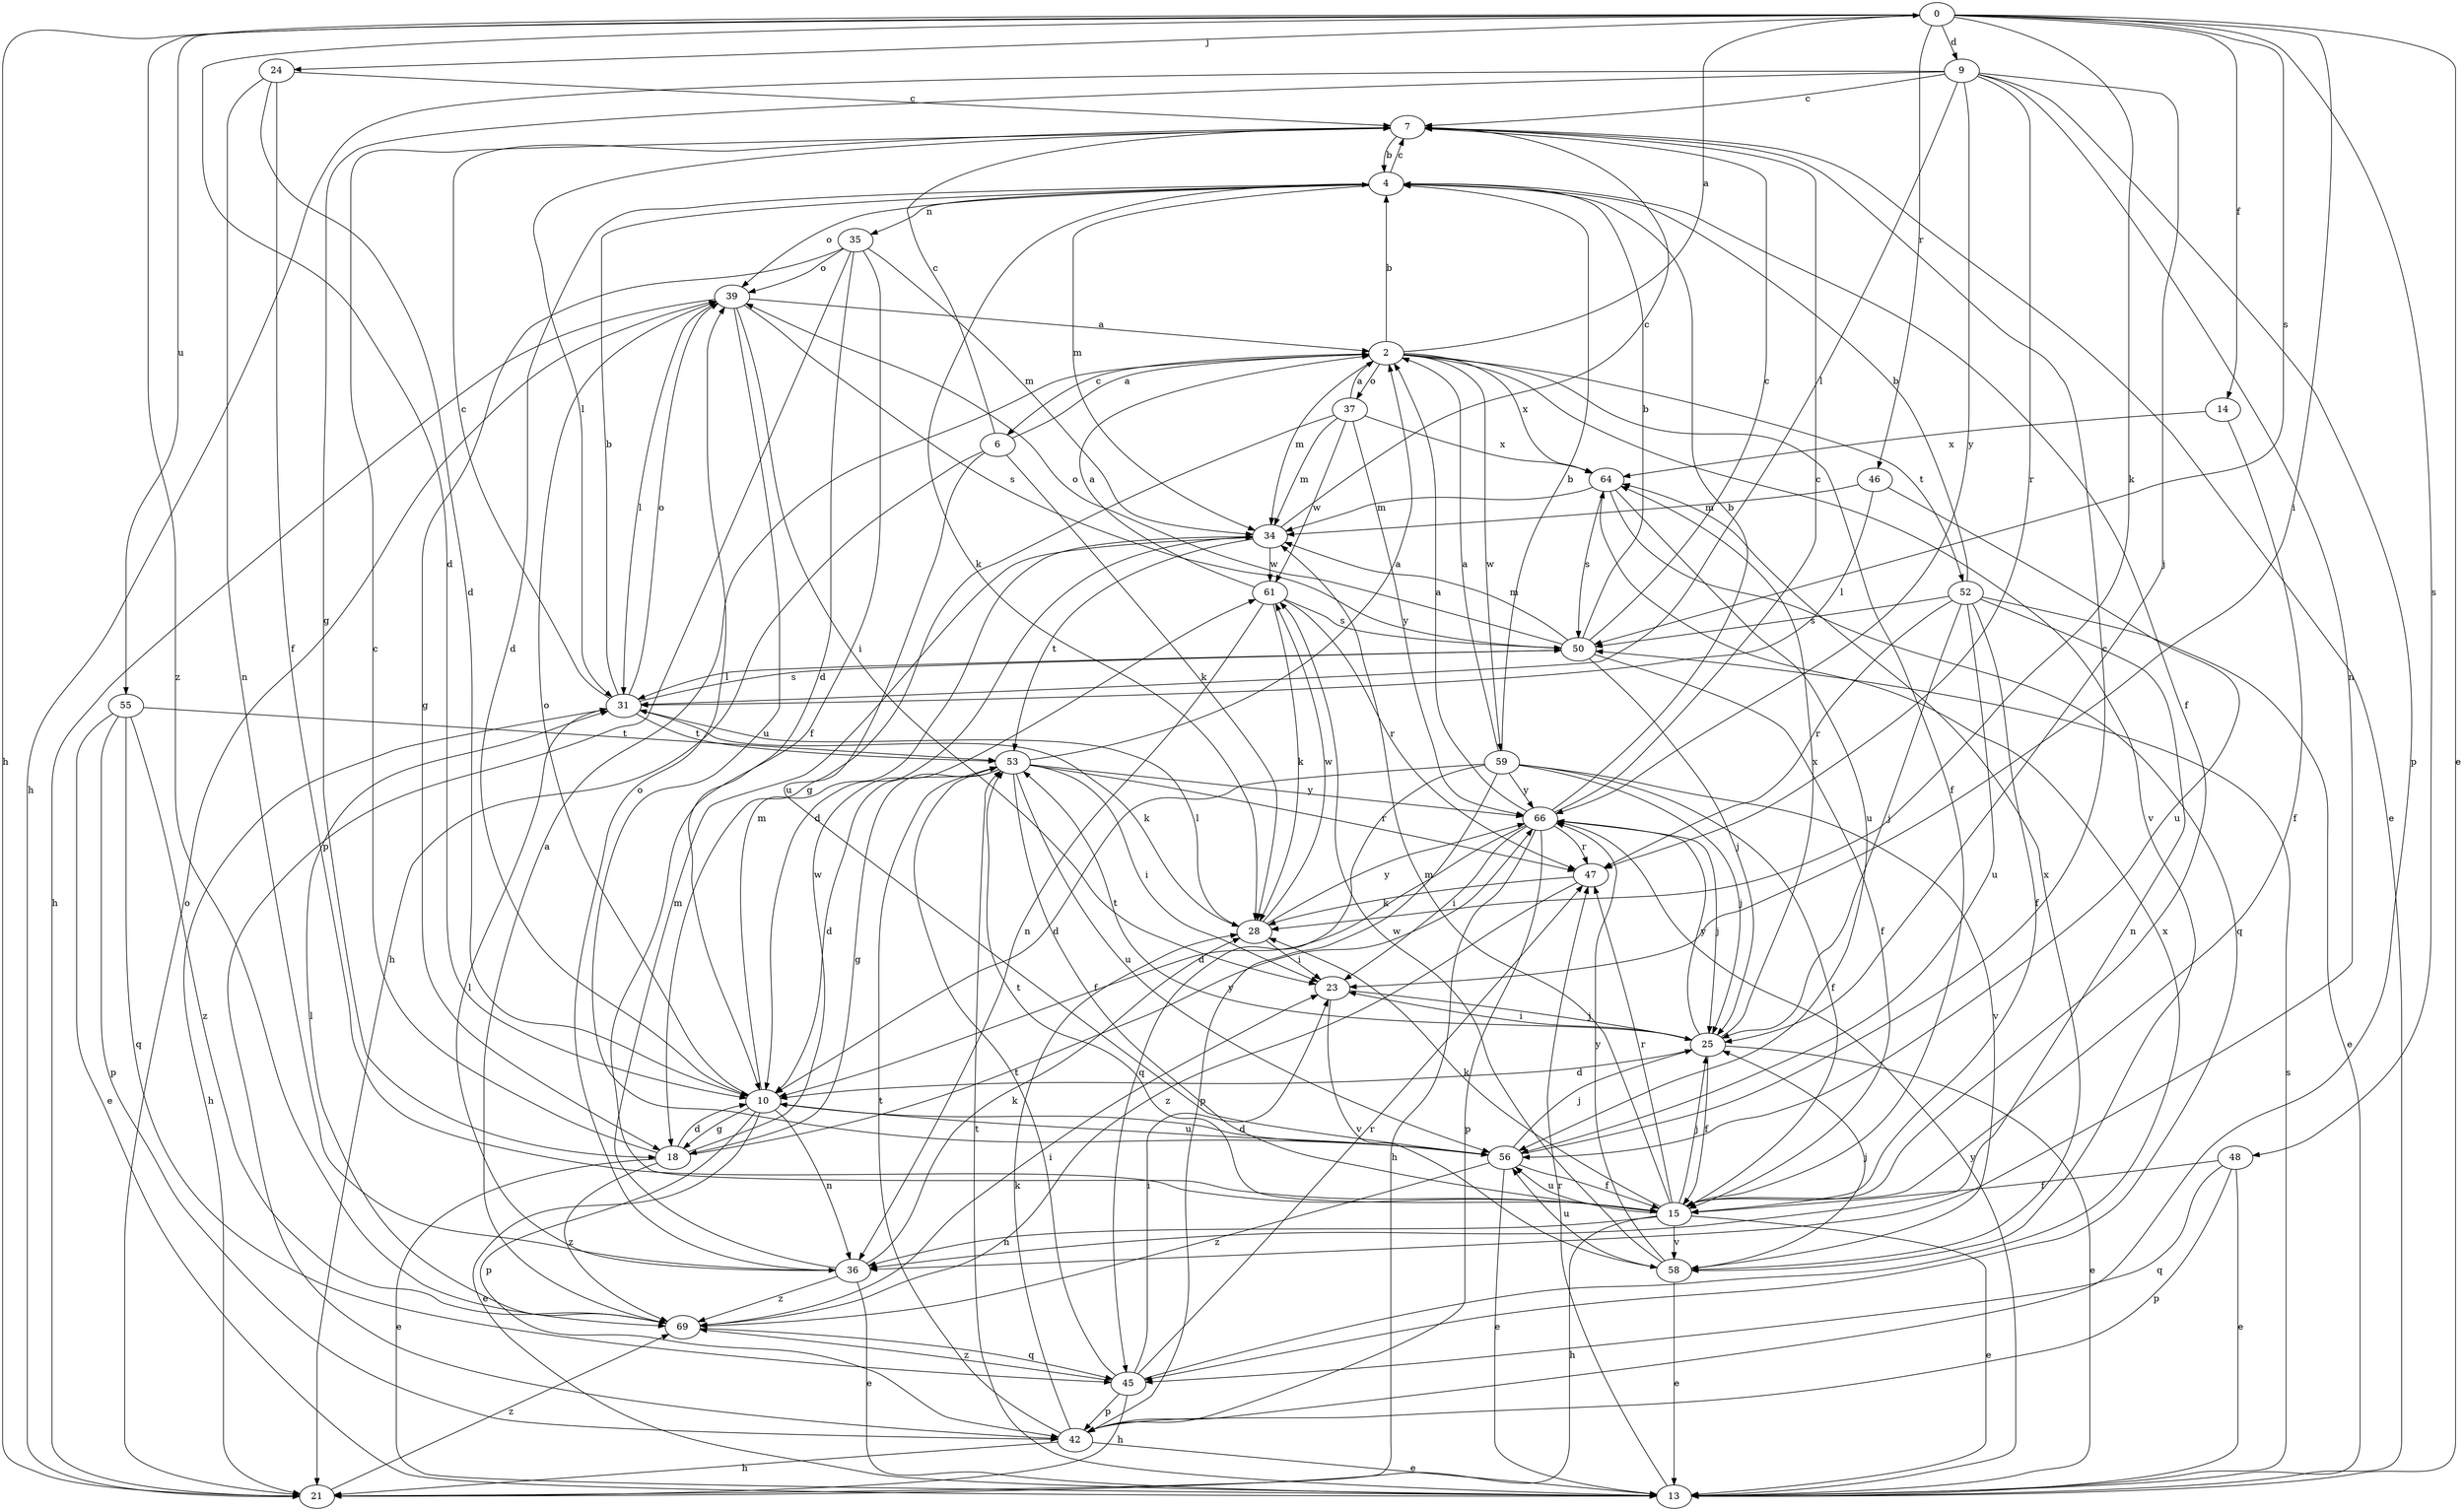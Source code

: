 strict digraph  {
0;
2;
4;
6;
7;
9;
10;
13;
14;
15;
18;
21;
23;
24;
25;
28;
31;
34;
35;
36;
37;
39;
42;
45;
46;
47;
48;
50;
52;
53;
55;
56;
58;
59;
61;
64;
66;
69;
0 -> 9  [label=d];
0 -> 10  [label=d];
0 -> 13  [label=e];
0 -> 14  [label=f];
0 -> 21  [label=h];
0 -> 23  [label=i];
0 -> 24  [label=j];
0 -> 28  [label=k];
0 -> 46  [label=r];
0 -> 48  [label=s];
0 -> 50  [label=s];
0 -> 55  [label=u];
0 -> 69  [label=z];
2 -> 0  [label=a];
2 -> 4  [label=b];
2 -> 6  [label=c];
2 -> 15  [label=f];
2 -> 34  [label=m];
2 -> 37  [label=o];
2 -> 52  [label=t];
2 -> 58  [label=v];
2 -> 59  [label=w];
2 -> 64  [label=x];
4 -> 7  [label=c];
4 -> 10  [label=d];
4 -> 15  [label=f];
4 -> 28  [label=k];
4 -> 34  [label=m];
4 -> 35  [label=n];
4 -> 39  [label=o];
6 -> 2  [label=a];
6 -> 7  [label=c];
6 -> 21  [label=h];
6 -> 28  [label=k];
6 -> 56  [label=u];
7 -> 4  [label=b];
7 -> 13  [label=e];
7 -> 31  [label=l];
9 -> 7  [label=c];
9 -> 18  [label=g];
9 -> 21  [label=h];
9 -> 25  [label=j];
9 -> 31  [label=l];
9 -> 36  [label=n];
9 -> 42  [label=p];
9 -> 47  [label=r];
9 -> 66  [label=y];
10 -> 13  [label=e];
10 -> 18  [label=g];
10 -> 34  [label=m];
10 -> 36  [label=n];
10 -> 39  [label=o];
10 -> 42  [label=p];
10 -> 56  [label=u];
13 -> 47  [label=r];
13 -> 50  [label=s];
13 -> 53  [label=t];
13 -> 66  [label=y];
14 -> 15  [label=f];
14 -> 64  [label=x];
15 -> 13  [label=e];
15 -> 21  [label=h];
15 -> 25  [label=j];
15 -> 28  [label=k];
15 -> 34  [label=m];
15 -> 36  [label=n];
15 -> 47  [label=r];
15 -> 53  [label=t];
15 -> 56  [label=u];
15 -> 58  [label=v];
18 -> 7  [label=c];
18 -> 10  [label=d];
18 -> 13  [label=e];
18 -> 61  [label=w];
18 -> 66  [label=y];
18 -> 69  [label=z];
21 -> 39  [label=o];
21 -> 69  [label=z];
23 -> 25  [label=j];
23 -> 58  [label=v];
24 -> 7  [label=c];
24 -> 10  [label=d];
24 -> 15  [label=f];
24 -> 36  [label=n];
25 -> 10  [label=d];
25 -> 13  [label=e];
25 -> 15  [label=f];
25 -> 23  [label=i];
25 -> 53  [label=t];
25 -> 64  [label=x];
25 -> 66  [label=y];
28 -> 23  [label=i];
28 -> 31  [label=l];
28 -> 61  [label=w];
28 -> 66  [label=y];
31 -> 4  [label=b];
31 -> 7  [label=c];
31 -> 21  [label=h];
31 -> 28  [label=k];
31 -> 39  [label=o];
31 -> 50  [label=s];
31 -> 53  [label=t];
34 -> 7  [label=c];
34 -> 10  [label=d];
34 -> 53  [label=t];
34 -> 61  [label=w];
35 -> 10  [label=d];
35 -> 15  [label=f];
35 -> 18  [label=g];
35 -> 34  [label=m];
35 -> 39  [label=o];
35 -> 42  [label=p];
36 -> 13  [label=e];
36 -> 28  [label=k];
36 -> 31  [label=l];
36 -> 34  [label=m];
36 -> 39  [label=o];
36 -> 69  [label=z];
37 -> 2  [label=a];
37 -> 18  [label=g];
37 -> 34  [label=m];
37 -> 61  [label=w];
37 -> 64  [label=x];
37 -> 66  [label=y];
39 -> 2  [label=a];
39 -> 21  [label=h];
39 -> 23  [label=i];
39 -> 31  [label=l];
39 -> 50  [label=s];
39 -> 56  [label=u];
42 -> 13  [label=e];
42 -> 21  [label=h];
42 -> 28  [label=k];
42 -> 53  [label=t];
45 -> 21  [label=h];
45 -> 23  [label=i];
45 -> 42  [label=p];
45 -> 47  [label=r];
45 -> 53  [label=t];
45 -> 64  [label=x];
45 -> 69  [label=z];
46 -> 31  [label=l];
46 -> 34  [label=m];
46 -> 56  [label=u];
47 -> 28  [label=k];
47 -> 69  [label=z];
48 -> 13  [label=e];
48 -> 15  [label=f];
48 -> 42  [label=p];
48 -> 45  [label=q];
50 -> 4  [label=b];
50 -> 7  [label=c];
50 -> 15  [label=f];
50 -> 25  [label=j];
50 -> 31  [label=l];
50 -> 34  [label=m];
50 -> 39  [label=o];
52 -> 4  [label=b];
52 -> 13  [label=e];
52 -> 15  [label=f];
52 -> 25  [label=j];
52 -> 36  [label=n];
52 -> 47  [label=r];
52 -> 50  [label=s];
52 -> 56  [label=u];
53 -> 2  [label=a];
53 -> 10  [label=d];
53 -> 15  [label=f];
53 -> 18  [label=g];
53 -> 23  [label=i];
53 -> 47  [label=r];
53 -> 56  [label=u];
53 -> 66  [label=y];
55 -> 13  [label=e];
55 -> 42  [label=p];
55 -> 45  [label=q];
55 -> 53  [label=t];
55 -> 69  [label=z];
56 -> 7  [label=c];
56 -> 10  [label=d];
56 -> 13  [label=e];
56 -> 15  [label=f];
56 -> 25  [label=j];
56 -> 69  [label=z];
58 -> 13  [label=e];
58 -> 25  [label=j];
58 -> 56  [label=u];
58 -> 61  [label=w];
58 -> 64  [label=x];
58 -> 66  [label=y];
59 -> 2  [label=a];
59 -> 4  [label=b];
59 -> 10  [label=d];
59 -> 15  [label=f];
59 -> 25  [label=j];
59 -> 42  [label=p];
59 -> 45  [label=q];
59 -> 58  [label=v];
59 -> 66  [label=y];
61 -> 2  [label=a];
61 -> 28  [label=k];
61 -> 36  [label=n];
61 -> 47  [label=r];
61 -> 50  [label=s];
64 -> 34  [label=m];
64 -> 45  [label=q];
64 -> 50  [label=s];
64 -> 56  [label=u];
66 -> 2  [label=a];
66 -> 4  [label=b];
66 -> 7  [label=c];
66 -> 10  [label=d];
66 -> 21  [label=h];
66 -> 23  [label=i];
66 -> 25  [label=j];
66 -> 42  [label=p];
66 -> 47  [label=r];
69 -> 2  [label=a];
69 -> 23  [label=i];
69 -> 31  [label=l];
69 -> 45  [label=q];
}
